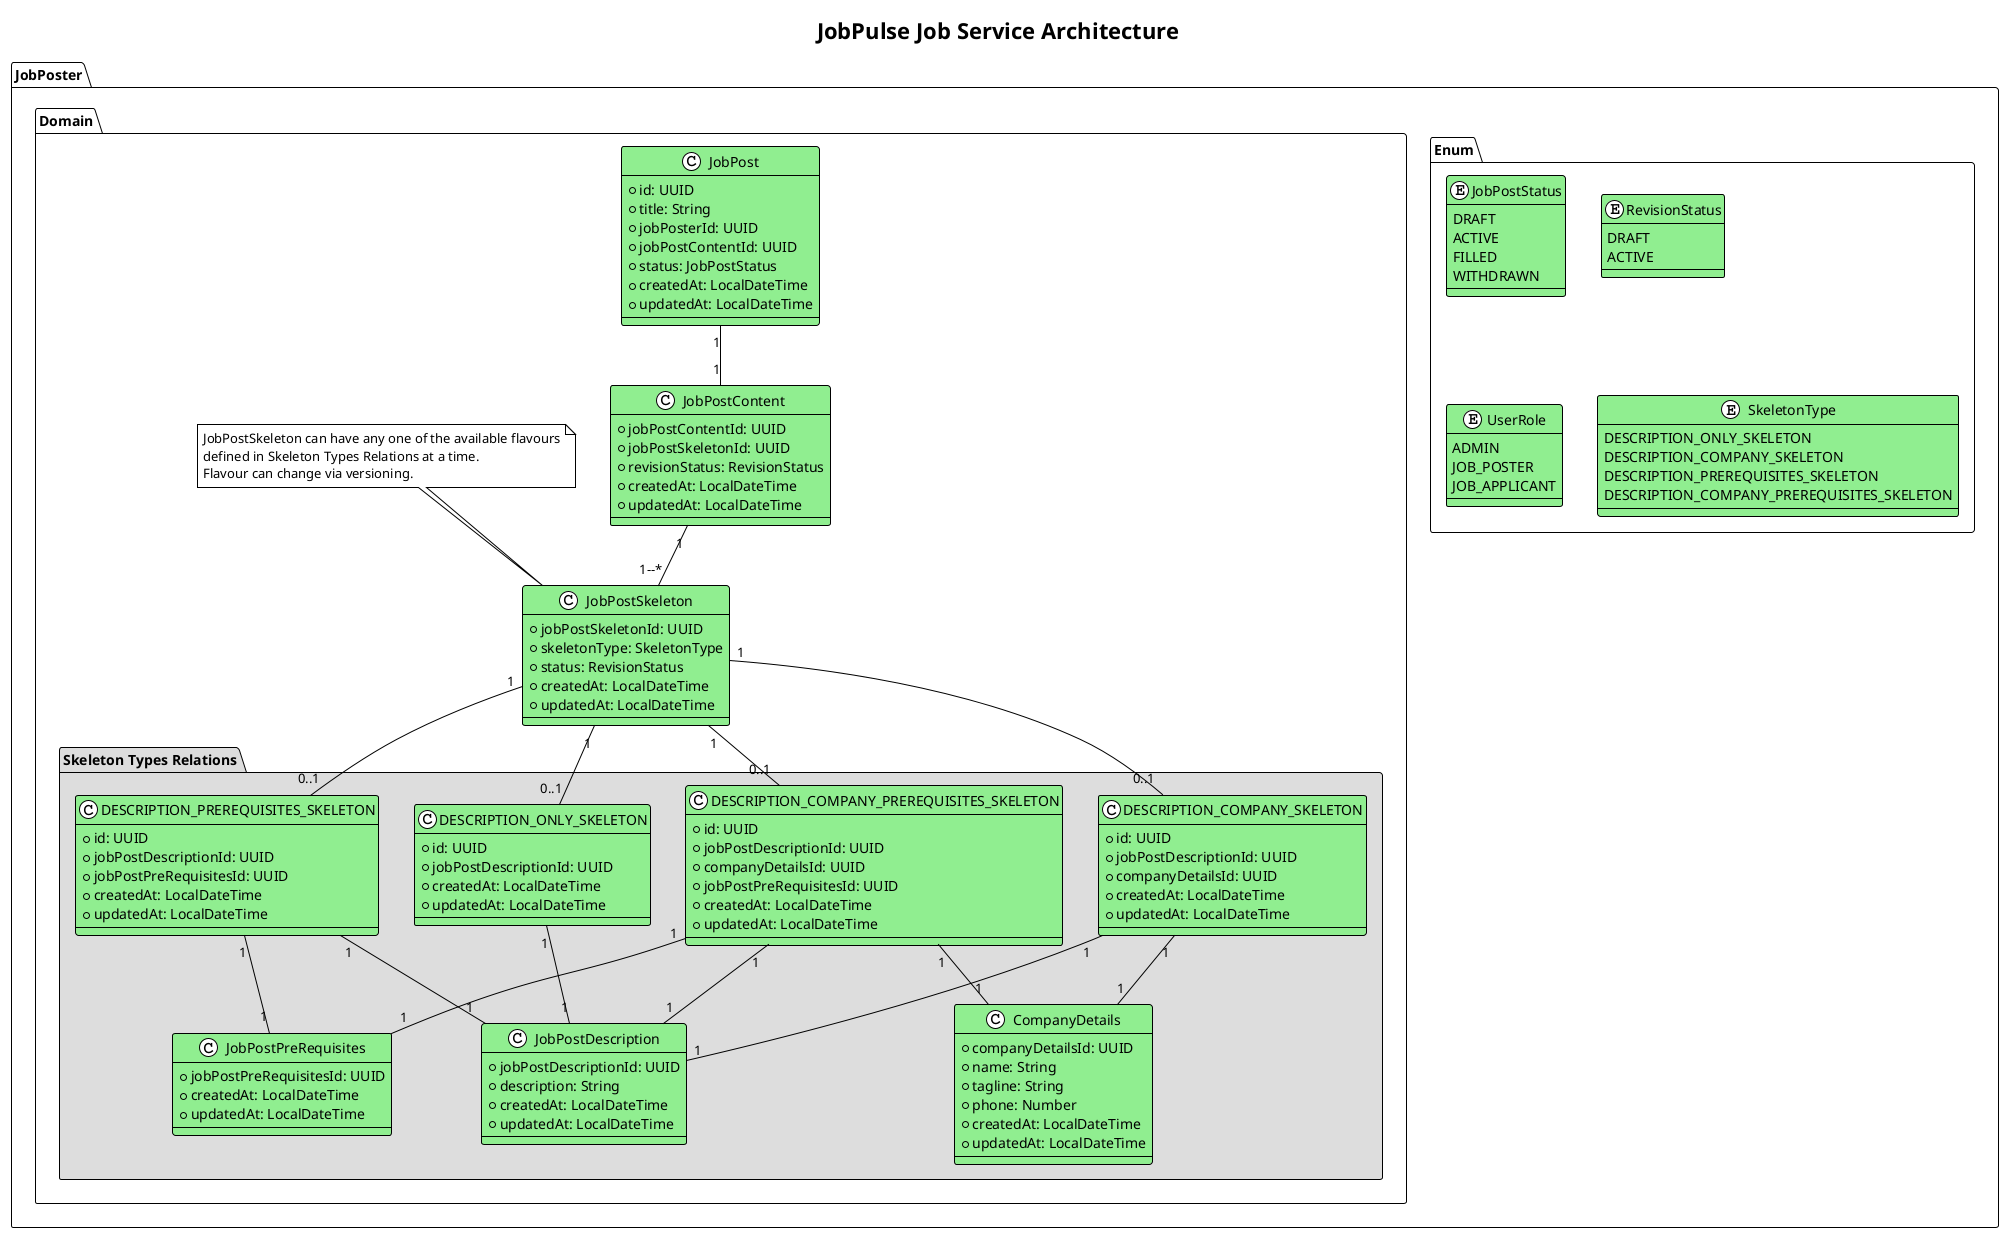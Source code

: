 @startuml job-service-architecture
!theme plain
skinparam class {
    BackgroundColor LightGreen
    BorderColor Black
    ArrowColor Black
}

title JobPulse Job Service Architecture

' package "Controllers" {
'     class JobServiceController {
'         -jobService: JobServiceContract
'         +getJobListings(Pageable, Jwt): ResponseEntity<?>
'         +createJob(CreateJobPostRequest, Jwt): ResponseEntity<?>
'     }
    
'     class PingController {
'         +ping(): String
'         +protectedPing(): String
'     }
' }

' package "Services" {
'     interface JobServiceContract {
'         +getJobListings(Pageable): ServiceResult<JobListingsResponse>
'         +createJob(CreateJobPostCommand): ServiceResult<CreatedResponse>
'     }
    
'     class JobService {
'         -jobPostRepository: JobPostRepository
'         +getJobListings(Pageable): ServiceResult<JobListingsResponse>
'         +createJob(CreateJobPostCommand): ServiceResult<CreatedResponse>
'     }
' }

' package "Repositories" {
'     interface JobPostRepository {
'         +findAll(Pageable): Page<JobPost>
'         +save(JobPost): JobPost
'     }
    
'     interface JobApplicationRepository {
'         +save(JobApplication): JobApplication
'         +findByJobPostId(UUID): List<JobApplication>
'     }
    
'     interface ApplicationFilesRepository {
'         +save(ApplicationFiles): ApplicationFiles
'         +findByJobApplicationId(UUID): List<ApplicationFiles>
'     }
' }

package "JobPoster" {
    package Enum {            
        enum JobPostStatus {
            DRAFT
            ACTIVE
            FILLED
            WITHDRAWN
        }
        enum RevisionStatus {
            DRAFT
            ACTIVE
        }

        enum UserRole {
            ADMIN
            JOB_POSTER
            JOB_APPLICANT
        }
        enum SkeletonType {
            DESCRIPTION_ONLY_SKELETON
            DESCRIPTION_COMPANY_SKELETON
            DESCRIPTION_PREREQUISITES_SKELETON
            DESCRIPTION_COMPANY_PREREQUISITES_SKELETON
        }
    }
    package Domain {
        class JobPost {
            +id: UUID
            +title: String
            +jobPosterId: UUID
            +jobPostContentId: UUID
            +status: JobPostStatus
            +createdAt: LocalDateTime
            +updatedAt: LocalDateTime
        }

        class JobPostContent {
            +jobPostContentId: UUID
            +jobPostSkeletonId: UUID
            +revisionStatus: RevisionStatus
            +createdAt: LocalDateTime
            +updatedAt: LocalDateTime
        }

        class JobPostSkeleton {
            +jobPostSkeletonId: UUID
            +skeletonType: SkeletonType
            +status: RevisionStatus
            +createdAt: LocalDateTime
            +updatedAt: LocalDateTime
        }
        note top of JobPostSkeleton
        JobPostSkeleton can have any one of the available flavours
        defined in Skeleton Types Relations at a time.
        Flavour can change via versioning.
        end note

        package "Skeleton Types Relations" #DDDDDD {
            class DESCRIPTION_ONLY_SKELETON {
                +id: UUID
                +jobPostDescriptionId: UUID
                +createdAt: LocalDateTime
                +updatedAt: LocalDateTime
            }
            class DESCRIPTION_COMPANY_SKELETON {
                +id: UUID
                +jobPostDescriptionId: UUID
                +companyDetailsId: UUID
                +createdAt: LocalDateTime
                +updatedAt: LocalDateTime
            }
            class DESCRIPTION_PREREQUISITES_SKELETON {
                +id: UUID
                +jobPostDescriptionId: UUID
                +jobPostPreRequisitesId: UUID
                +createdAt: LocalDateTime
                +updatedAt: LocalDateTime
            }
            class DESCRIPTION_COMPANY_PREREQUISITES_SKELETON {
                +id: UUID
                +jobPostDescriptionId: UUID
                +companyDetailsId: UUID
                +jobPostPreRequisitesId: UUID
                +createdAt: LocalDateTime
                +updatedAt: LocalDateTime
            }
            class JobPostDescription {
                +jobPostDescriptionId: UUID
                +description: String
                +createdAt: LocalDateTime
                +updatedAt: LocalDateTime
            }
            class CompanyDetails {
                +companyDetailsId: UUID
                +name: String
                +tagline: String
                +phone: Number
                +createdAt: LocalDateTime
                +updatedAt: LocalDateTime
            }
            class JobPostPreRequisites {
                +jobPostPreRequisitesId: UUID
                +createdAt: LocalDateTime
                +updatedAt: LocalDateTime
            }

            DESCRIPTION_ONLY_SKELETON "1" -- "1" JobPostDescription 
            DESCRIPTION_COMPANY_SKELETON "1" -- "1" JobPostDescription 
            DESCRIPTION_COMPANY_SKELETON "1" -- "1" CompanyDetails 
            DESCRIPTION_PREREQUISITES_SKELETON "1" -- "1" JobPostDescription 
            DESCRIPTION_PREREQUISITES_SKELETON "1" -- "1" JobPostPreRequisites 
            DESCRIPTION_COMPANY_PREREQUISITES_SKELETON "1" -- "1" JobPostDescription 
            DESCRIPTION_COMPANY_PREREQUISITES_SKELETON "1" -- "1" CompanyDetails 
            DESCRIPTION_COMPANY_PREREQUISITES_SKELETON "1" -- "1" JobPostPreRequisites 
            }

        JobPost "1" -- "1" JobPostContent
        JobPostContent "1" -- "1--*" JobPostSkeleton

        JobPostSkeleton "1" -- "0..1" DESCRIPTION_ONLY_SKELETON
        JobPostSkeleton "1" -- "0..1" DESCRIPTION_COMPANY_SKELETON
        JobPostSkeleton "1" -- "0..1" DESCRIPTION_PREREQUISITES_SKELETON
        JobPostSkeleton "1" -- "0..1" DESCRIPTION_COMPANY_PREREQUISITES_SKELETON
    }
    ' class JobApplication {
    '     +id: UUID
    '     +jobPostId: UUID
    '     +jobApplicantId: UUID
    '     +status: ApplicationStatus
    '     +appliedAt: LocalDateTime
    '     +updatedAt: LocalDateTime
    ' }
    
    ' class ApplicationFiles {
    '     +id: UUID
    '     +jobApplicationId: UUID
    '     +fileName: String
    '     +fileType: ApplicationFileType
    '     +uploadedAt: LocalDateTime
    ' }
    
    ' enum ApplicationStatus {
    '     APPLIED
    '     REVIEWED
    '     REJECTED
    ' }
    
    ' enum ApplicationFileType {
    '     RESUME
    '     COVER
    '     OTHER
    ' }
}

' package "DTOs" {
'     class "ServiceResult<T>" {
'         -success: boolean
'         -data: T
'         -errorMessage: String
'         -errorCode: String
'         +{static} success(T): ServiceResult<T>
'         +{static} failure(String, String): ServiceResult<T>
'         +isSuccess(): boolean
'         +isFailure(): boolean
'     }
    
'     class CreateJobPostRequest {
'         +title: String
'         +description: String
'     }
    
'     class CreateJobPostCommand {
'         +title: String
'         +description: String
'         +jobPosterId: UUID
'     }
    
'     class JobListingsResponse {
'         +jobs: List<JobPost>
'         +totalElements: long
'         +totalPages: int
'         +{static} from(Page<JobPost>): JobListingsResponse
'     }
    
'     class CreatedResponse {
'         +id: String
'         +message: String
'     }
    
'     class UserContext {
'         +userId: UUID
'         +role: UserRole
'         +email: String
'     }
' }

' package "Configuration" {
'     class SecurityConfig {
'         +filterChain(HttpSecurity): SecurityFilterChain
'         +jwtAuthenticationConverter(): JwtAuthenticationConverter
'     }
    
'     class OpenApiConfig {
'         +openAPI(): OpenAPI
'     }
' }


' JobServiceController --> JobServiceContract : uses
' JobService ..|> JobServiceContract : implements
' JobService --> JobPostRepository : uses

' JobServiceController --> CreateJobPostRequest : receives
' JobService --> CreateJobPostCommand : uses
' JobService --> "ServiceResult<JobListingsResponse>" : returns
' JobService --> "ServiceResult<CreatedResponse>" : returns

' JobPost --> ApplicationStatus : references
' JobApplication --> ApplicationStatus : has
' ApplicationFiles --> ApplicationFileType : has

' JobPost "1" -- "0..*" JobApplication : has
' JobApplication "1" -- "0..*" ApplicationFiles : contains

' JobPostRepository --> JobPost : manages
' JobApplicationRepository --> JobApplication : manages  
' ApplicationFilesRepository --> ApplicationFiles : manages

@enduml